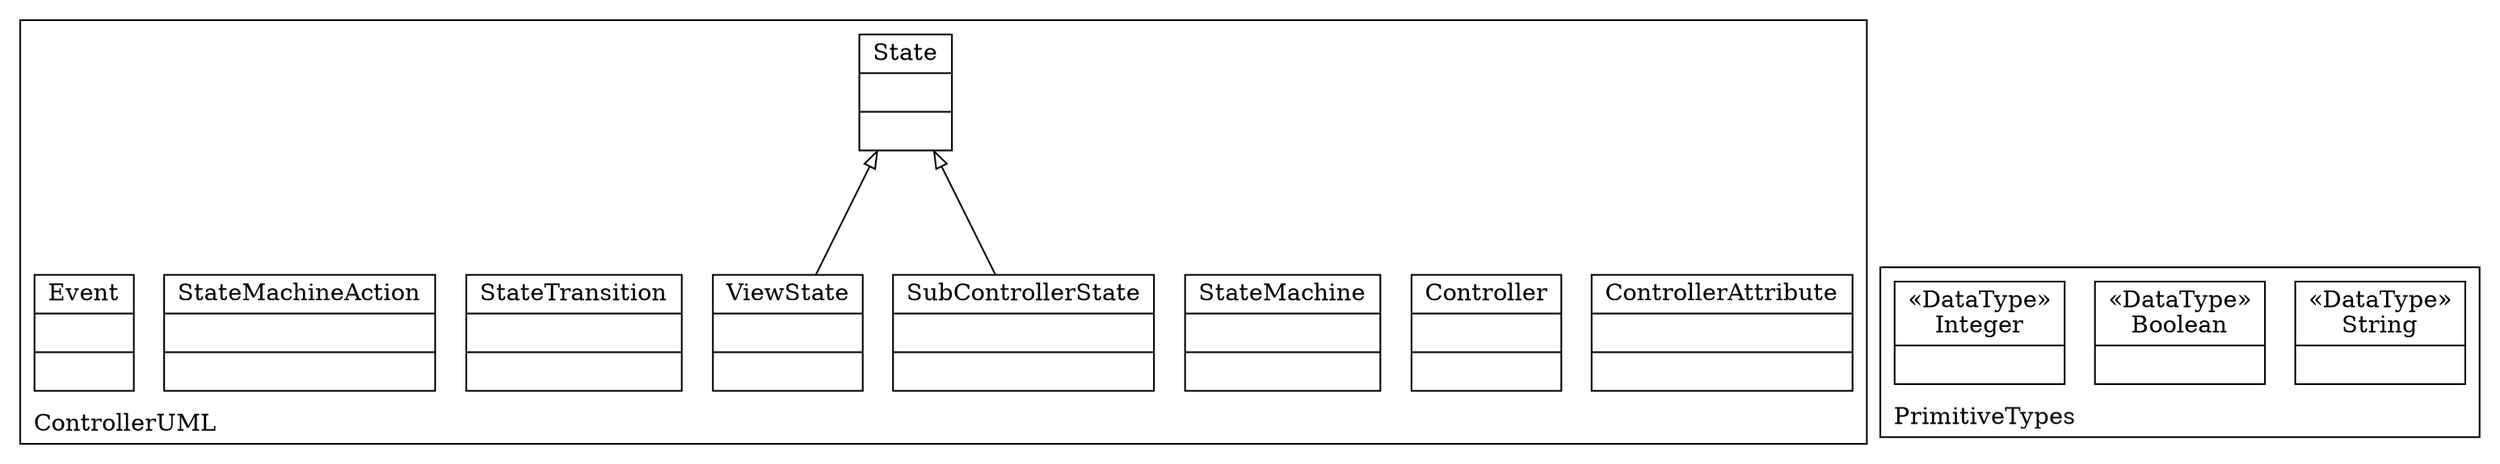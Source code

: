 digraph "KM3 Model in DOT" {
graph[rankdir=BT,labeljust=l,labelloc=t,nodeSep=0.75,compound=true];
 subgraph "cluster_ControllerUML"{
labelloc=t
color=black
label=ControllerUML
 node[shape=record];
ControllerAttribute[label="{ControllerAttribute| | }"]
;
 node[shape=record];
Controller[label="{Controller| | }"]
;
 node[shape=record];
StateMachine[label="{StateMachine| | }"]
;
 node[shape=record];
State[label="{State| | }"]
;
 node[shape=record];
SubControllerState[label="{SubControllerState| | }"]
 SubControllerState->State[arrowhead=onormal,group=State,minlen=2,constraint=true,]
;
 node[shape=record];
ViewState[label="{ViewState| | }"]
 ViewState->State[arrowhead=onormal,group=State,minlen=2,constraint=true,]
;
 node[shape=record];
StateTransition[label="{StateTransition| | }"]
;
 node[shape=record];
StateMachineAction[label="{StateMachineAction| | }"]
;
 node[shape=record];
Event[label="{Event| | }"]
;

} subgraph "cluster_PrimitiveTypes"{
labelloc=t
color=black
label=PrimitiveTypes
 node[shape=record];
String[label="{&#171;DataType&#187;\nString|}"]
;
 node[shape=record];
Boolean[label="{&#171;DataType&#187;\nBoolean|}"]
;
 node[shape=record];
Integer[label="{&#171;DataType&#187;\nInteger|}"]
;

}
}